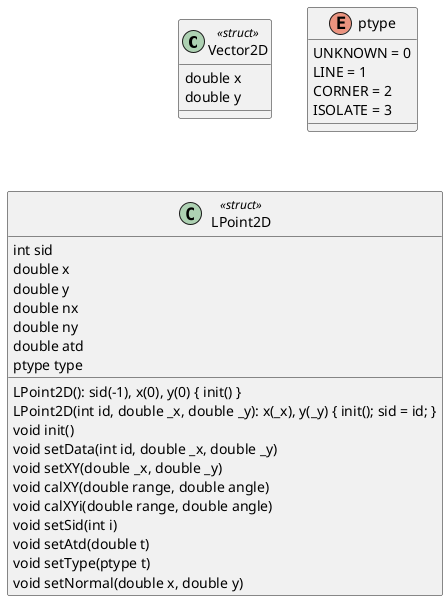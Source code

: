 @startuml

skinparam classAttributeIconSize 0

class Vector2D <<struct>>{
    double x
    double y
}

enum ptype{
    UNKNOWN = 0
    LINE = 1
    CORNER = 2
    ISOLATE = 3
}

class LPoint2D <<struct>>{
    int sid /'scan index'/
    double x /'position x'/
    double y /'position y'/
    double nx /'normal vector'/
    double ny /'normal vector'/
    double atd /'accumulated travel distance'/
    ptype type /'type of point'/

    LPoint2D(): sid(-1), x(0), y(0) { init() }
    LPoint2D(int id, double _x, double _y): x(_x), y(_y) { init(); sid = id; }
    void init()
    void setData(int id, double _x, double _y)
    void setXY(double _x, double _y)
    void calXY(double range, double angle)
    void calXYi(double range, double angle)
    void setSid(int i)
    void setAtd(double t)
    void setType(ptype t)
    void setNormal(double x, double y)
}

@enduml